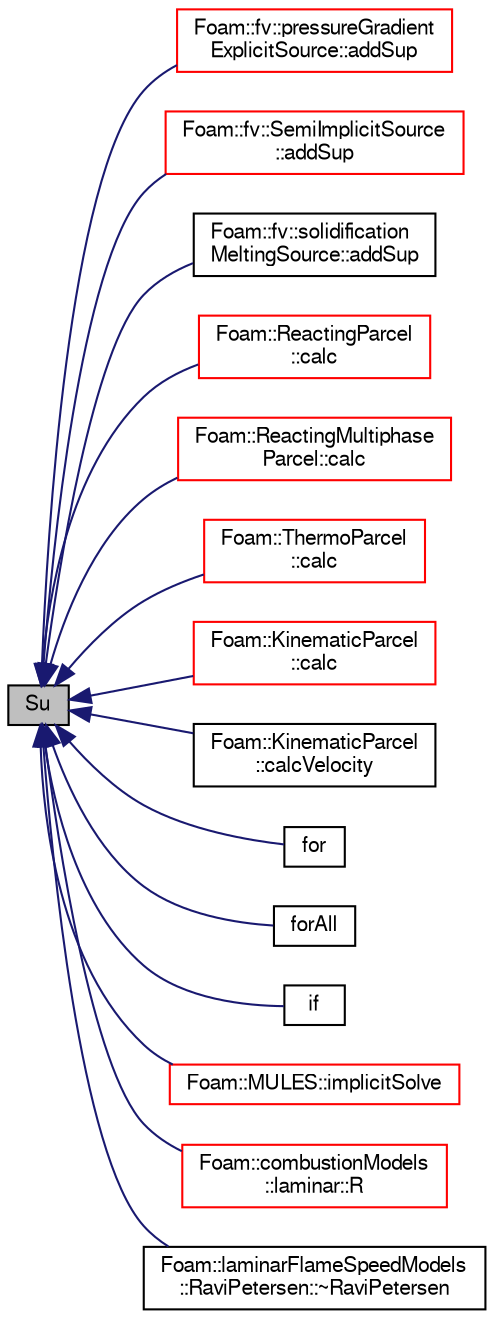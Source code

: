 digraph "Su"
{
  bgcolor="transparent";
  edge [fontname="FreeSans",fontsize="10",labelfontname="FreeSans",labelfontsize="10"];
  node [fontname="FreeSans",fontsize="10",shape=record];
  rankdir="LR";
  Node20859 [label="Su",height=0.2,width=0.4,color="black", fillcolor="grey75", style="filled", fontcolor="black"];
  Node20859 -> Node20860 [dir="back",color="midnightblue",fontsize="10",style="solid",fontname="FreeSans"];
  Node20860 [label="Foam::fv::pressureGradient\lExplicitSource::addSup",height=0.2,width=0.4,color="red",URL="$a23474.html#a921ab0aacd899760d7f4a2ec0b0241bd",tooltip="Add explicit contribution to momentum equation. "];
  Node20859 -> Node20862 [dir="back",color="midnightblue",fontsize="10",style="solid",fontname="FreeSans"];
  Node20862 [label="Foam::fv::SemiImplicitSource\l::addSup",height=0.2,width=0.4,color="red",URL="$a23530.html#a1ee48a8055fa0cf69ffb5ed424c93bb5",tooltip="Add explicit contribution to equation. "];
  Node20859 -> Node20865 [dir="back",color="midnightblue",fontsize="10",style="solid",fontname="FreeSans"];
  Node20865 [label="Foam::fv::solidification\lMeltingSource::addSup",height=0.2,width=0.4,color="black",URL="$a23522.html#a921ab0aacd899760d7f4a2ec0b0241bd",tooltip="Add implicit contribution to momentum equation. "];
  Node20859 -> Node20866 [dir="back",color="midnightblue",fontsize="10",style="solid",fontname="FreeSans"];
  Node20866 [label="Foam::ReactingParcel\l::calc",height=0.2,width=0.4,color="red",URL="$a23922.html#a1c2aa9de8e2381d1a7be78bd687fd255",tooltip="Update parcel properties over the time interval. "];
  Node20859 -> Node20873 [dir="back",color="midnightblue",fontsize="10",style="solid",fontname="FreeSans"];
  Node20873 [label="Foam::ReactingMultiphase\lParcel::calc",height=0.2,width=0.4,color="red",URL="$a23910.html#a1c2aa9de8e2381d1a7be78bd687fd255",tooltip="Update parcel properties over the time interval. "];
  Node20859 -> Node20878 [dir="back",color="midnightblue",fontsize="10",style="solid",fontname="FreeSans"];
  Node20878 [label="Foam::ThermoParcel\l::calc",height=0.2,width=0.4,color="red",URL="$a23938.html#a1c2aa9de8e2381d1a7be78bd687fd255",tooltip="Update parcel properties over the time interval. "];
  Node20859 -> Node20883 [dir="back",color="midnightblue",fontsize="10",style="solid",fontname="FreeSans"];
  Node20883 [label="Foam::KinematicParcel\l::calc",height=0.2,width=0.4,color="red",URL="$a23878.html#a1c2aa9de8e2381d1a7be78bd687fd255",tooltip="Update parcel properties over the time interval. "];
  Node20859 -> Node20887 [dir="back",color="midnightblue",fontsize="10",style="solid",fontname="FreeSans"];
  Node20887 [label="Foam::KinematicParcel\l::calcVelocity",height=0.2,width=0.4,color="black",URL="$a23878.html#ad4b1064c43d78ec6b1e82eb57c3a1071"];
  Node20859 -> Node20888 [dir="back",color="midnightblue",fontsize="10",style="solid",fontname="FreeSans"];
  Node20888 [label="for",height=0.2,width=0.4,color="black",URL="$a38534.html#ae9610aff8f04c828f9db802f66a18f67"];
  Node20859 -> Node20889 [dir="back",color="midnightblue",fontsize="10",style="solid",fontname="FreeSans"];
  Node20889 [label="forAll",height=0.2,width=0.4,color="black",URL="$a01055.html#adeb077fc71107219db35a593be54afe6"];
  Node20859 -> Node20890 [dir="back",color="midnightblue",fontsize="10",style="solid",fontname="FreeSans"];
  Node20890 [label="if",height=0.2,width=0.4,color="black",URL="$a38357.html#a5cfa46c5a5f5268b0c52864fef203093"];
  Node20859 -> Node20891 [dir="back",color="midnightblue",fontsize="10",style="solid",fontname="FreeSans"];
  Node20891 [label="Foam::MULES::implicitSolve",height=0.2,width=0.4,color="red",URL="$a21136.html#af3ebc5af31512182ee43a56e994f4aaf"];
  Node20859 -> Node20894 [dir="back",color="midnightblue",fontsize="10",style="solid",fontname="FreeSans"];
  Node20894 [label="Foam::combustionModels\l::laminar::R",height=0.2,width=0.4,color="red",URL="$a21258.html#a549a4f86e09040729a9d0962d96b6d76",tooltip="Fuel consumption rate matrix. "];
  Node20859 -> Node20896 [dir="back",color="midnightblue",fontsize="10",style="solid",fontname="FreeSans"];
  Node20896 [label="Foam::laminarFlameSpeedModels\l::RaviPetersen::~RaviPetersen",height=0.2,width=0.4,color="black",URL="$a29838.html#a7fcdb74bc0911394f9bc791ac151f377",tooltip="Destructor. "];
}
